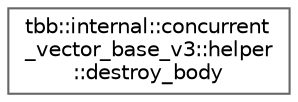 digraph "类继承关系图"
{
 // LATEX_PDF_SIZE
  bgcolor="transparent";
  edge [fontname=Helvetica,fontsize=10,labelfontname=Helvetica,labelfontsize=10];
  node [fontname=Helvetica,fontsize=10,shape=box,height=0.2,width=0.4];
  rankdir="LR";
  Node0 [id="Node000000",label="tbb::internal::concurrent\l_vector_base_v3::helper\l::destroy_body",height=0.2,width=0.4,color="grey40", fillcolor="white", style="filled",URL="$structtbb_1_1internal_1_1concurrent__vector__base__v3_1_1helper_1_1destroy__body.html",tooltip=" "];
}
